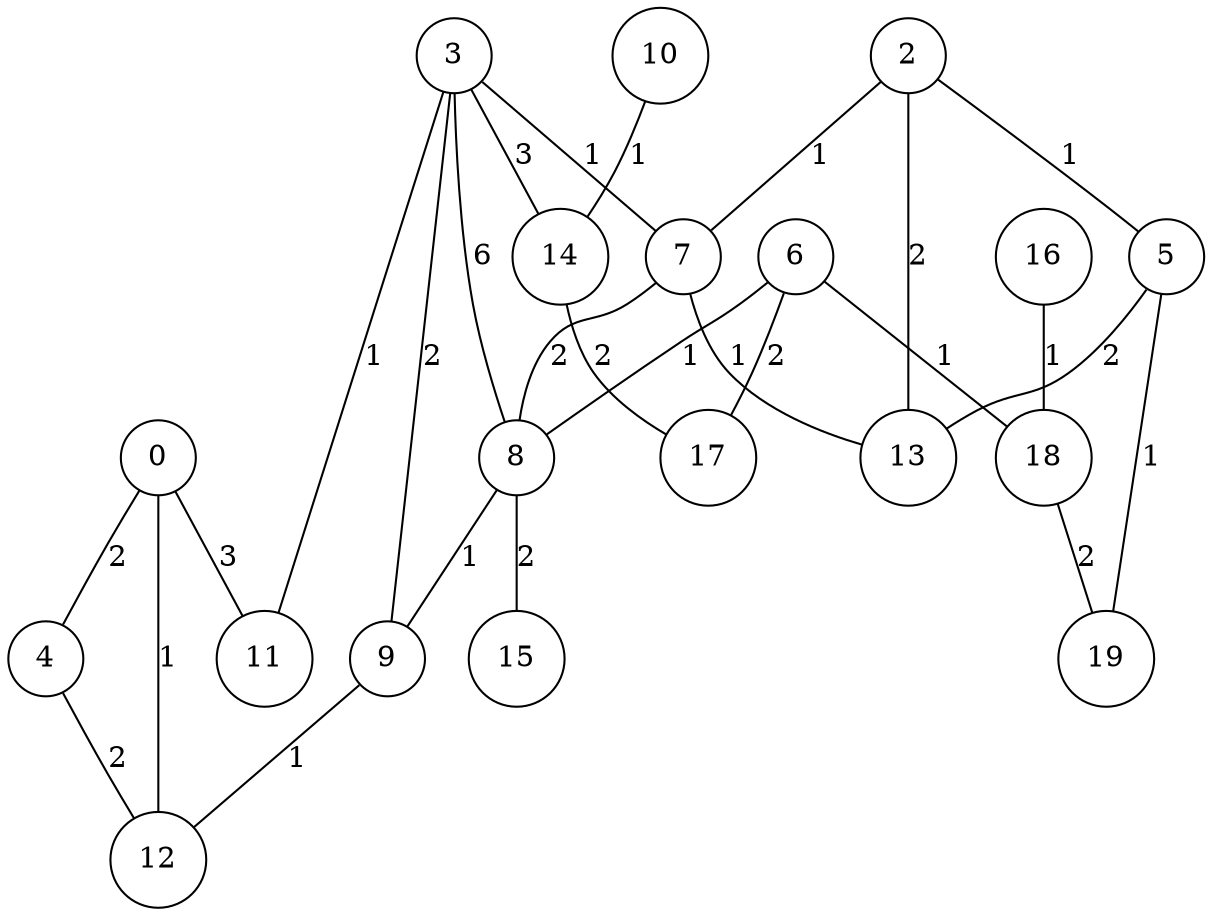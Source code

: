 graph qubit_interaction_graph {
    node [shape=circle];
    0 -- 4 [label=2];
    0 -- 11 [label=3];
    0 -- 12 [label=1];
    2 -- 13 [label=2];
    2 -- 7 [label=1];
    2 -- 5 [label=1];
    3 -- 14 [label=3];
    3 -- 11 [label=1];
    3 -- 8 [label=6];
    3 -- 9 [label=2];
    3 -- 7 [label=1];
    4 -- 12 [label=2];
    5 -- 13 [label=2];
    5 -- 19 [label=1];
    6 -- 18 [label=1];
    6 -- 17 [label=2];
    6 -- 8 [label=1];
    7 -- 8 [label=2];
    7 -- 13 [label=1];
    8 -- 15 [label=2];
    8 -- 9 [label=1];
    9 -- 12 [label=1];
    10 -- 14 [label=1];
    14 -- 17 [label=2];
    16 -- 18 [label=1];
    18 -- 19 [label=2];
}
